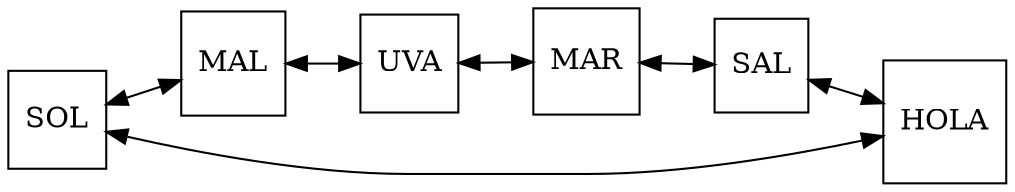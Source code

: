 digraph G {
 node [shape = square]; 
 graph [rankdir=LR];
SOL -> MAL[ dir=both];
MAL -> UVA[ dir=both];
UVA -> MAR[ dir=both];
MAR -> SAL[ dir=both];
SAL -> HOLA[ dir=both];
HOLA -> SOL[ dir=both];
 }